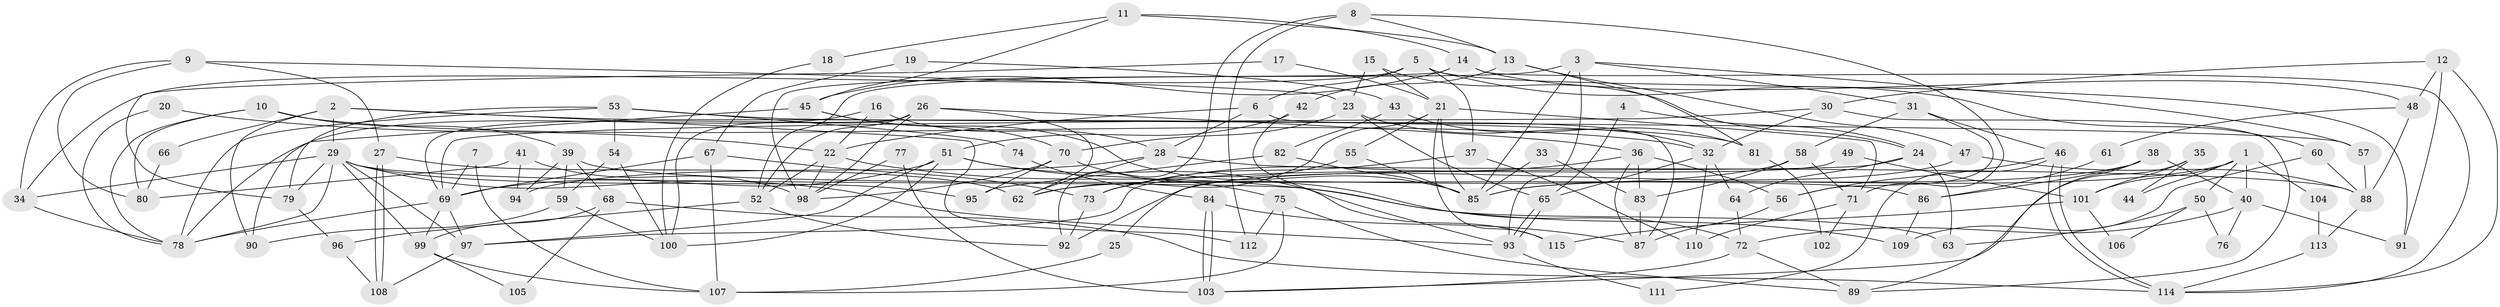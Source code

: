 // Generated by graph-tools (version 1.1) at 2025/36/03/09/25 02:36:00]
// undirected, 115 vertices, 230 edges
graph export_dot {
graph [start="1"]
  node [color=gray90,style=filled];
  1;
  2;
  3;
  4;
  5;
  6;
  7;
  8;
  9;
  10;
  11;
  12;
  13;
  14;
  15;
  16;
  17;
  18;
  19;
  20;
  21;
  22;
  23;
  24;
  25;
  26;
  27;
  28;
  29;
  30;
  31;
  32;
  33;
  34;
  35;
  36;
  37;
  38;
  39;
  40;
  41;
  42;
  43;
  44;
  45;
  46;
  47;
  48;
  49;
  50;
  51;
  52;
  53;
  54;
  55;
  56;
  57;
  58;
  59;
  60;
  61;
  62;
  63;
  64;
  65;
  66;
  67;
  68;
  69;
  70;
  71;
  72;
  73;
  74;
  75;
  76;
  77;
  78;
  79;
  80;
  81;
  82;
  83;
  84;
  85;
  86;
  87;
  88;
  89;
  90;
  91;
  92;
  93;
  94;
  95;
  96;
  97;
  98;
  99;
  100;
  101;
  102;
  103;
  104;
  105;
  106;
  107;
  108;
  109;
  110;
  111;
  112;
  113;
  114;
  115;
  1 -- 40;
  1 -- 85;
  1 -- 44;
  1 -- 50;
  1 -- 101;
  1 -- 104;
  2 -- 29;
  2 -- 112;
  2 -- 66;
  2 -- 81;
  2 -- 90;
  3 -- 93;
  3 -- 31;
  3 -- 52;
  3 -- 57;
  3 -- 85;
  4 -- 65;
  4 -- 24;
  5 -- 34;
  5 -- 6;
  5 -- 37;
  5 -- 60;
  5 -- 91;
  6 -- 22;
  6 -- 28;
  6 -- 87;
  7 -- 69;
  7 -- 107;
  8 -- 71;
  8 -- 92;
  8 -- 13;
  8 -- 112;
  9 -- 27;
  9 -- 23;
  9 -- 34;
  9 -- 80;
  10 -- 78;
  10 -- 80;
  10 -- 32;
  10 -- 39;
  11 -- 45;
  11 -- 13;
  11 -- 14;
  11 -- 18;
  12 -- 30;
  12 -- 114;
  12 -- 48;
  12 -- 91;
  13 -- 47;
  13 -- 42;
  13 -- 81;
  14 -- 98;
  14 -- 45;
  14 -- 48;
  14 -- 114;
  15 -- 23;
  15 -- 21;
  15 -- 24;
  16 -- 78;
  16 -- 22;
  16 -- 28;
  17 -- 79;
  17 -- 21;
  18 -- 100;
  19 -- 43;
  19 -- 67;
  20 -- 78;
  20 -- 22;
  21 -- 85;
  21 -- 71;
  21 -- 55;
  21 -- 62;
  21 -- 115;
  22 -- 109;
  22 -- 98;
  22 -- 52;
  23 -- 70;
  23 -- 65;
  23 -- 32;
  24 -- 64;
  24 -- 25;
  24 -- 63;
  25 -- 107;
  26 -- 100;
  26 -- 52;
  26 -- 36;
  26 -- 62;
  26 -- 69;
  26 -- 98;
  27 -- 62;
  27 -- 108;
  27 -- 108;
  28 -- 62;
  28 -- 88;
  28 -- 94;
  29 -- 34;
  29 -- 93;
  29 -- 63;
  29 -- 78;
  29 -- 79;
  29 -- 95;
  29 -- 97;
  29 -- 99;
  30 -- 69;
  30 -- 32;
  30 -- 89;
  31 -- 58;
  31 -- 56;
  31 -- 46;
  32 -- 64;
  32 -- 65;
  32 -- 110;
  33 -- 85;
  33 -- 83;
  34 -- 78;
  35 -- 103;
  35 -- 101;
  35 -- 44;
  36 -- 56;
  36 -- 73;
  36 -- 83;
  36 -- 87;
  37 -- 73;
  37 -- 110;
  38 -- 89;
  38 -- 85;
  38 -- 40;
  38 -- 86;
  39 -- 68;
  39 -- 59;
  39 -- 86;
  39 -- 94;
  40 -- 91;
  40 -- 72;
  40 -- 76;
  41 -- 98;
  41 -- 94;
  41 -- 80;
  42 -- 51;
  42 -- 93;
  43 -- 82;
  43 -- 81;
  45 -- 90;
  45 -- 70;
  45 -- 85;
  46 -- 114;
  46 -- 114;
  46 -- 56;
  46 -- 111;
  47 -- 88;
  47 -- 92;
  48 -- 61;
  48 -- 88;
  49 -- 101;
  49 -- 97;
  50 -- 63;
  50 -- 76;
  50 -- 106;
  51 -- 97;
  51 -- 69;
  51 -- 75;
  51 -- 100;
  51 -- 115;
  52 -- 92;
  52 -- 96;
  53 -- 79;
  53 -- 57;
  53 -- 54;
  53 -- 74;
  53 -- 78;
  54 -- 59;
  54 -- 100;
  55 -- 85;
  55 -- 73;
  56 -- 87;
  57 -- 88;
  58 -- 62;
  58 -- 83;
  58 -- 71;
  59 -- 100;
  59 -- 90;
  60 -- 88;
  60 -- 109;
  61 -- 86;
  64 -- 72;
  65 -- 93;
  65 -- 93;
  66 -- 80;
  67 -- 69;
  67 -- 73;
  67 -- 107;
  68 -- 114;
  68 -- 99;
  68 -- 105;
  69 -- 78;
  69 -- 97;
  69 -- 99;
  70 -- 72;
  70 -- 95;
  70 -- 98;
  71 -- 110;
  71 -- 102;
  72 -- 89;
  72 -- 103;
  73 -- 92;
  74 -- 84;
  75 -- 107;
  75 -- 89;
  75 -- 112;
  77 -- 103;
  77 -- 98;
  79 -- 96;
  81 -- 102;
  82 -- 85;
  82 -- 95;
  83 -- 87;
  84 -- 87;
  84 -- 103;
  84 -- 103;
  86 -- 109;
  88 -- 113;
  93 -- 111;
  96 -- 108;
  97 -- 108;
  99 -- 105;
  99 -- 107;
  101 -- 115;
  101 -- 106;
  104 -- 113;
  113 -- 114;
}
